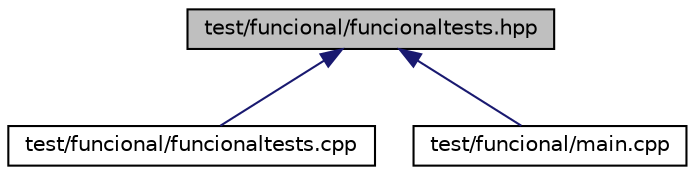digraph "test/funcional/funcionaltests.hpp"
{
 // LATEX_PDF_SIZE
  edge [fontname="Helvetica",fontsize="10",labelfontname="Helvetica",labelfontsize="10"];
  node [fontname="Helvetica",fontsize="10",shape=record];
  Node1 [label="test/funcional/funcionaltests.hpp",height=0.2,width=0.4,color="black", fillcolor="grey75", style="filled", fontcolor="black",tooltip=" "];
  Node1 -> Node2 [dir="back",color="midnightblue",fontsize="10",style="solid",fontname="Helvetica"];
  Node2 [label="test/funcional/funcionaltests.cpp",height=0.2,width=0.4,color="black", fillcolor="white", style="filled",URL="$funcionaltests_8cpp.html",tooltip=" "];
  Node1 -> Node3 [dir="back",color="midnightblue",fontsize="10",style="solid",fontname="Helvetica"];
  Node3 [label="test/funcional/main.cpp",height=0.2,width=0.4,color="black", fillcolor="white", style="filled",URL="$main_8cpp.html",tooltip=" "];
}
